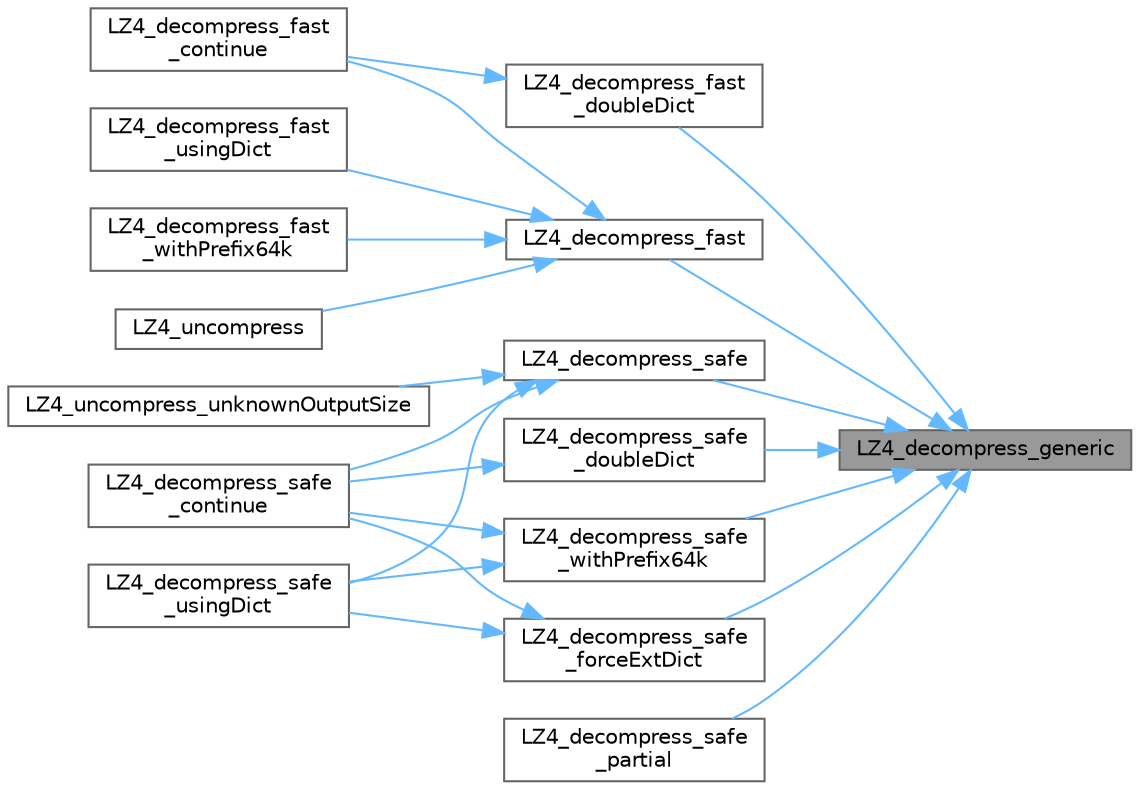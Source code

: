 digraph "LZ4_decompress_generic"
{
 // LATEX_PDF_SIZE
  bgcolor="transparent";
  edge [fontname=Helvetica,fontsize=10,labelfontname=Helvetica,labelfontsize=10];
  node [fontname=Helvetica,fontsize=10,shape=box,height=0.2,width=0.4];
  rankdir="RL";
  Node1 [id="Node000001",label="LZ4_decompress_generic",height=0.2,width=0.4,color="gray40", fillcolor="grey60", style="filled", fontcolor="black",tooltip=" "];
  Node1 -> Node2 [id="edge1_Node000001_Node000002",dir="back",color="steelblue1",style="solid",tooltip=" "];
  Node2 [id="Node000002",label="LZ4_decompress_fast",height=0.2,width=0.4,color="grey40", fillcolor="white", style="filled",URL="$lz4_8c.html#ab6434fcc90ca0e0725503bf440b68294",tooltip=" "];
  Node2 -> Node3 [id="edge2_Node000002_Node000003",dir="back",color="steelblue1",style="solid",tooltip=" "];
  Node3 [id="Node000003",label="LZ4_decompress_fast\l_continue",height=0.2,width=0.4,color="grey40", fillcolor="white", style="filled",URL="$lz4_8c.html#a5863feb1caa76aa91d23c14e57282bc8",tooltip=" "];
  Node2 -> Node4 [id="edge3_Node000002_Node000004",dir="back",color="steelblue1",style="solid",tooltip=" "];
  Node4 [id="Node000004",label="LZ4_decompress_fast\l_usingDict",height=0.2,width=0.4,color="grey40", fillcolor="white", style="filled",URL="$lz4_8c.html#a1af9f7a2df20389dd9a0a31706c683b7",tooltip=" "];
  Node2 -> Node5 [id="edge4_Node000002_Node000005",dir="back",color="steelblue1",style="solid",tooltip=" "];
  Node5 [id="Node000005",label="LZ4_decompress_fast\l_withPrefix64k",height=0.2,width=0.4,color="grey40", fillcolor="white", style="filled",URL="$lz4_8c.html#aef3d7b7bead970344b439ac9bd672065",tooltip=" "];
  Node2 -> Node6 [id="edge5_Node000002_Node000006",dir="back",color="steelblue1",style="solid",tooltip=" "];
  Node6 [id="Node000006",label="LZ4_uncompress",height=0.2,width=0.4,color="grey40", fillcolor="white", style="filled",URL="$lz4_8c.html#a76994c12731075f0d8a96239c8856192",tooltip=" "];
  Node1 -> Node7 [id="edge6_Node000001_Node000007",dir="back",color="steelblue1",style="solid",tooltip=" "];
  Node7 [id="Node000007",label="LZ4_decompress_fast\l_doubleDict",height=0.2,width=0.4,color="grey40", fillcolor="white", style="filled",URL="$lz4_8c.html#a35d5ee5e0fbdca149b72d45837cfdc7b",tooltip=" "];
  Node7 -> Node3 [id="edge7_Node000007_Node000003",dir="back",color="steelblue1",style="solid",tooltip=" "];
  Node1 -> Node8 [id="edge8_Node000001_Node000008",dir="back",color="steelblue1",style="solid",tooltip=" "];
  Node8 [id="Node000008",label="LZ4_decompress_safe",height=0.2,width=0.4,color="grey40", fillcolor="white", style="filled",URL="$lz4_8c.html#ae753d1e5bc9c6a1529b1fe73d39a4972",tooltip=" "];
  Node8 -> Node9 [id="edge9_Node000008_Node000009",dir="back",color="steelblue1",style="solid",tooltip=" "];
  Node9 [id="Node000009",label="LZ4_decompress_safe\l_continue",height=0.2,width=0.4,color="grey40", fillcolor="white", style="filled",URL="$lz4_8c.html#aa04e6d12be3e13001d9b01cd73c58111",tooltip=" "];
  Node8 -> Node10 [id="edge10_Node000008_Node000010",dir="back",color="steelblue1",style="solid",tooltip=" "];
  Node10 [id="Node000010",label="LZ4_decompress_safe\l_usingDict",height=0.2,width=0.4,color="grey40", fillcolor="white", style="filled",URL="$lz4_8c.html#a36c8331cc4609de05d87da6c0eea574e",tooltip=" "];
  Node8 -> Node11 [id="edge11_Node000008_Node000011",dir="back",color="steelblue1",style="solid",tooltip=" "];
  Node11 [id="Node000011",label="LZ4_uncompress_unknownOutputSize",height=0.2,width=0.4,color="grey40", fillcolor="white", style="filled",URL="$lz4_8c.html#a81aa900c172d655f8a4f0a75739791f0",tooltip=" "];
  Node1 -> Node12 [id="edge12_Node000001_Node000012",dir="back",color="steelblue1",style="solid",tooltip=" "];
  Node12 [id="Node000012",label="LZ4_decompress_safe\l_doubleDict",height=0.2,width=0.4,color="grey40", fillcolor="white", style="filled",URL="$lz4_8c.html#a8dbbbc837a88da1386c24d27d5cffe81",tooltip=" "];
  Node12 -> Node9 [id="edge13_Node000012_Node000009",dir="back",color="steelblue1",style="solid",tooltip=" "];
  Node1 -> Node13 [id="edge14_Node000001_Node000013",dir="back",color="steelblue1",style="solid",tooltip=" "];
  Node13 [id="Node000013",label="LZ4_decompress_safe\l_forceExtDict",height=0.2,width=0.4,color="grey40", fillcolor="white", style="filled",URL="$lz4_8c.html#a8bb3038074030f03d5b70229b9841a51",tooltip=" "];
  Node13 -> Node9 [id="edge15_Node000013_Node000009",dir="back",color="steelblue1",style="solid",tooltip=" "];
  Node13 -> Node10 [id="edge16_Node000013_Node000010",dir="back",color="steelblue1",style="solid",tooltip=" "];
  Node1 -> Node14 [id="edge17_Node000001_Node000014",dir="back",color="steelblue1",style="solid",tooltip=" "];
  Node14 [id="Node000014",label="LZ4_decompress_safe\l_partial",height=0.2,width=0.4,color="grey40", fillcolor="white", style="filled",URL="$lz4_8c.html#aba0e874c2e4d3532e86526a55d2228fa",tooltip=" "];
  Node1 -> Node15 [id="edge18_Node000001_Node000015",dir="back",color="steelblue1",style="solid",tooltip=" "];
  Node15 [id="Node000015",label="LZ4_decompress_safe\l_withPrefix64k",height=0.2,width=0.4,color="grey40", fillcolor="white", style="filled",URL="$lz4_8c.html#a2ceb6bc3c28b8e95a220343c6c40bed6",tooltip=" "];
  Node15 -> Node9 [id="edge19_Node000015_Node000009",dir="back",color="steelblue1",style="solid",tooltip=" "];
  Node15 -> Node10 [id="edge20_Node000015_Node000010",dir="back",color="steelblue1",style="solid",tooltip=" "];
}
